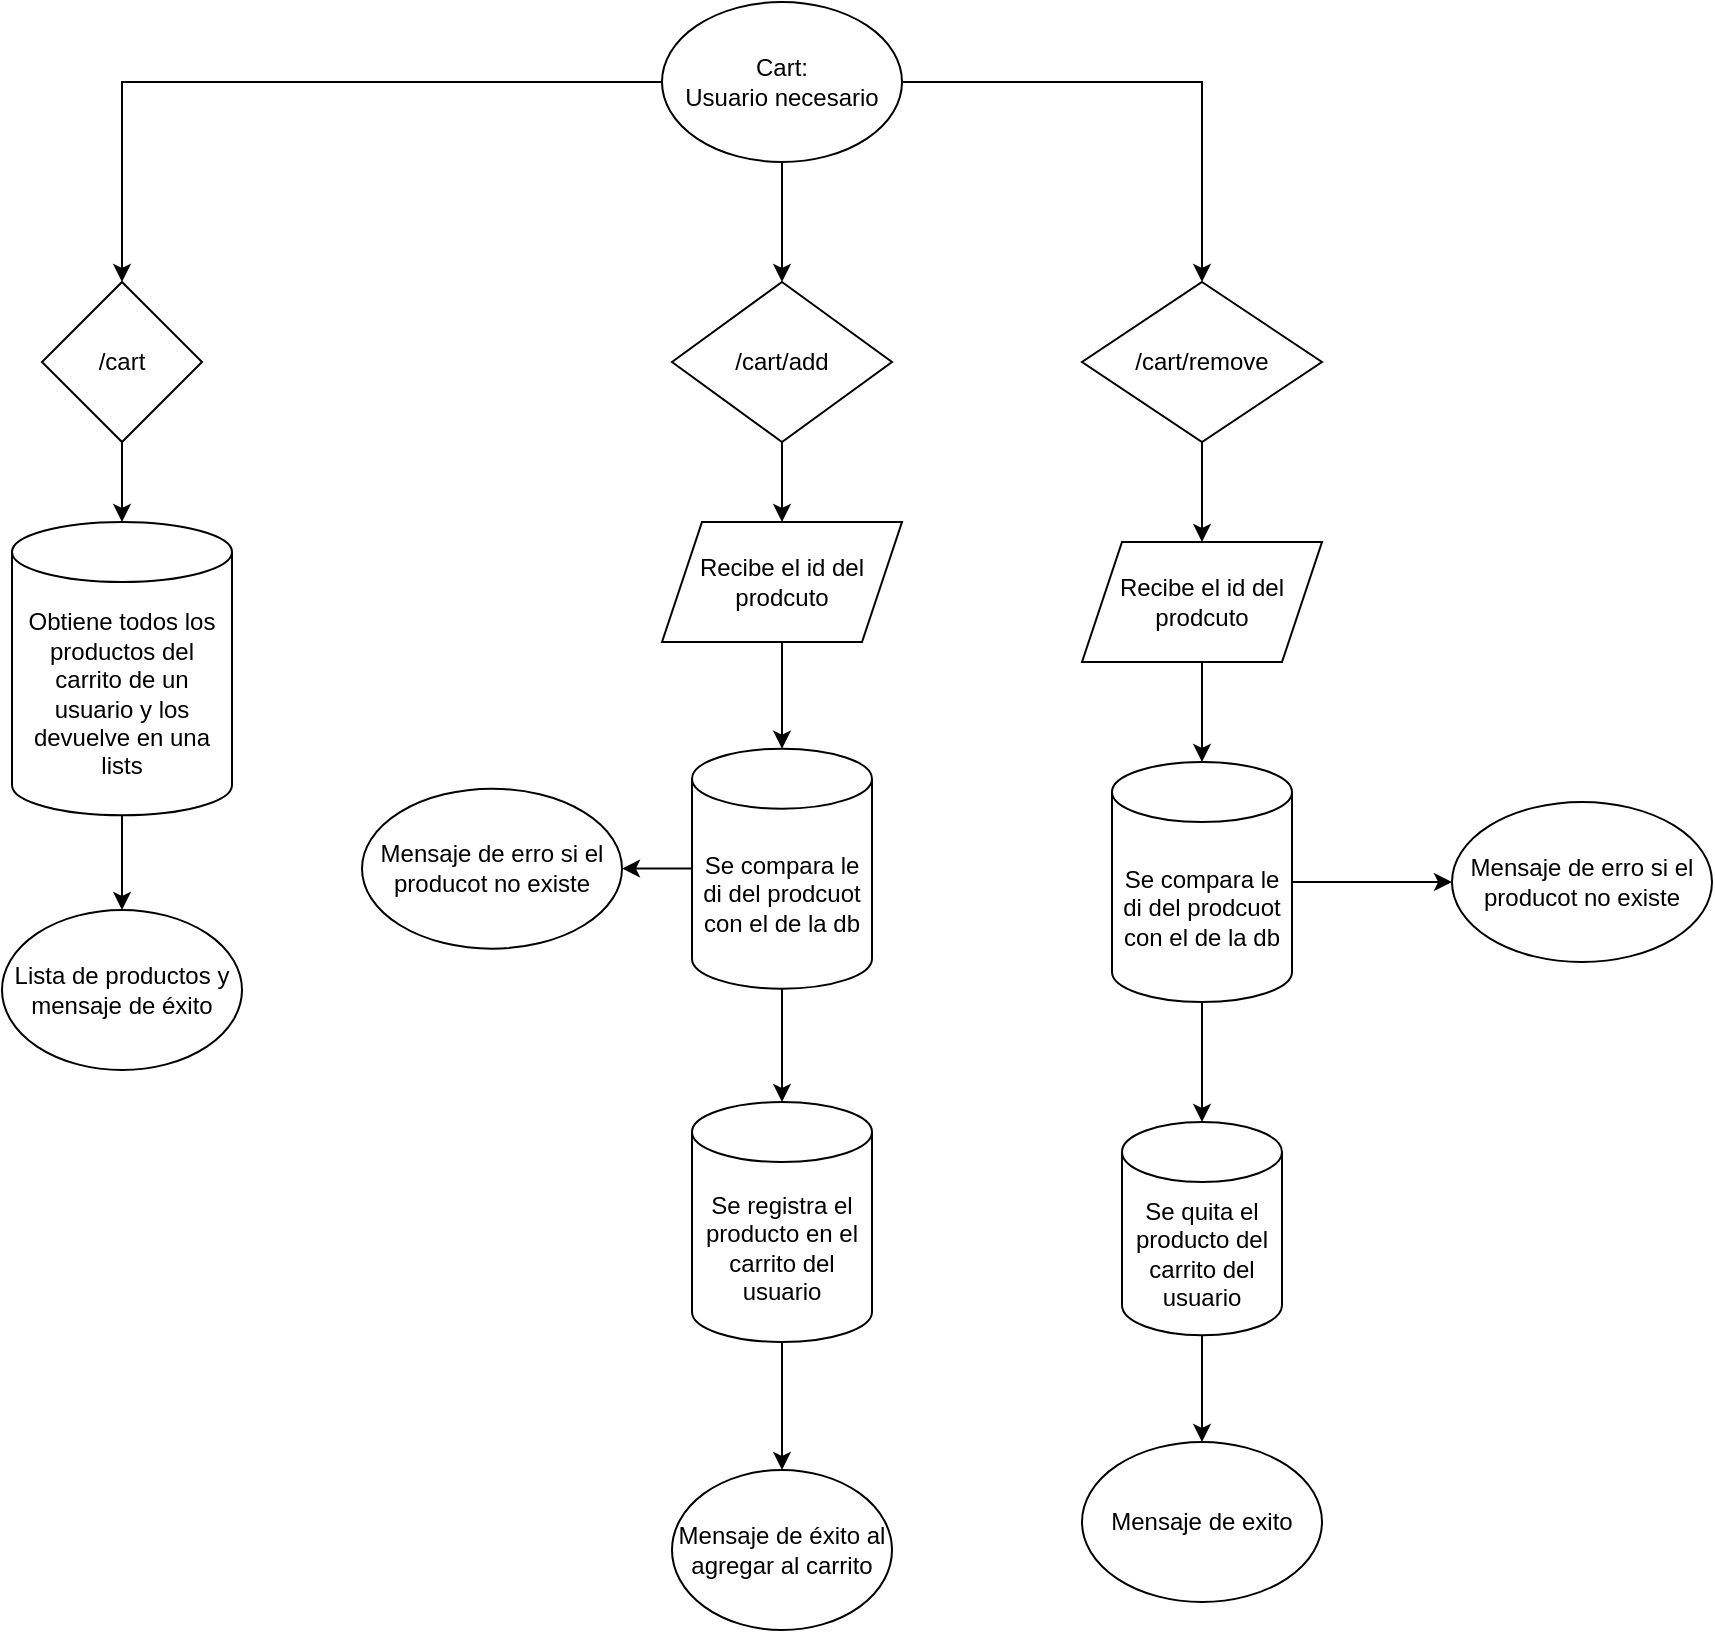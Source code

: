 <mxfile version="23.1.2" type="github">
  <diagram name="Página-1" id="KKtQSefD46v40jvdSGDt">
    <mxGraphModel dx="1793" dy="933" grid="1" gridSize="10" guides="1" tooltips="1" connect="1" arrows="1" fold="1" page="1" pageScale="1" pageWidth="827" pageHeight="1169" math="0" shadow="0">
      <root>
        <mxCell id="0" />
        <mxCell id="1" parent="0" />
        <mxCell id="AfKhKvtiDdmhYFXLzOQa-8" value="" style="edgeStyle=orthogonalEdgeStyle;rounded=0;orthogonalLoop=1;jettySize=auto;html=1;" edge="1" parent="1" source="AfKhKvtiDdmhYFXLzOQa-1" target="AfKhKvtiDdmhYFXLzOQa-5">
          <mxGeometry relative="1" as="geometry" />
        </mxCell>
        <mxCell id="AfKhKvtiDdmhYFXLzOQa-9" style="edgeStyle=orthogonalEdgeStyle;rounded=0;orthogonalLoop=1;jettySize=auto;html=1;" edge="1" parent="1" source="AfKhKvtiDdmhYFXLzOQa-1" target="AfKhKvtiDdmhYFXLzOQa-4">
          <mxGeometry relative="1" as="geometry" />
        </mxCell>
        <mxCell id="AfKhKvtiDdmhYFXLzOQa-10" style="edgeStyle=orthogonalEdgeStyle;rounded=0;orthogonalLoop=1;jettySize=auto;html=1;entryX=0.5;entryY=0;entryDx=0;entryDy=0;" edge="1" parent="1" source="AfKhKvtiDdmhYFXLzOQa-1" target="AfKhKvtiDdmhYFXLzOQa-6">
          <mxGeometry relative="1" as="geometry" />
        </mxCell>
        <mxCell id="AfKhKvtiDdmhYFXLzOQa-1" value="Cart:&lt;br&gt;Usuario necesario" style="ellipse;whiteSpace=wrap;html=1;" vertex="1" parent="1">
          <mxGeometry x="370" y="50" width="120" height="80" as="geometry" />
        </mxCell>
        <mxCell id="AfKhKvtiDdmhYFXLzOQa-13" value="" style="edgeStyle=orthogonalEdgeStyle;rounded=0;orthogonalLoop=1;jettySize=auto;html=1;" edge="1" parent="1" source="AfKhKvtiDdmhYFXLzOQa-4" target="AfKhKvtiDdmhYFXLzOQa-12">
          <mxGeometry relative="1" as="geometry" />
        </mxCell>
        <mxCell id="AfKhKvtiDdmhYFXLzOQa-4" value="/cart" style="rhombus;whiteSpace=wrap;html=1;" vertex="1" parent="1">
          <mxGeometry x="60" y="190" width="80" height="80" as="geometry" />
        </mxCell>
        <mxCell id="AfKhKvtiDdmhYFXLzOQa-20" value="" style="edgeStyle=orthogonalEdgeStyle;rounded=0;orthogonalLoop=1;jettySize=auto;html=1;" edge="1" parent="1" source="AfKhKvtiDdmhYFXLzOQa-5" target="AfKhKvtiDdmhYFXLzOQa-15">
          <mxGeometry relative="1" as="geometry" />
        </mxCell>
        <mxCell id="AfKhKvtiDdmhYFXLzOQa-5" value="/cart/add" style="rhombus;whiteSpace=wrap;html=1;" vertex="1" parent="1">
          <mxGeometry x="375" y="190" width="110" height="80" as="geometry" />
        </mxCell>
        <mxCell id="AfKhKvtiDdmhYFXLzOQa-22" value="" style="edgeStyle=orthogonalEdgeStyle;rounded=0;orthogonalLoop=1;jettySize=auto;html=1;" edge="1" parent="1" source="AfKhKvtiDdmhYFXLzOQa-6" target="AfKhKvtiDdmhYFXLzOQa-21">
          <mxGeometry relative="1" as="geometry" />
        </mxCell>
        <mxCell id="AfKhKvtiDdmhYFXLzOQa-6" value="/cart/remove" style="rhombus;whiteSpace=wrap;html=1;" vertex="1" parent="1">
          <mxGeometry x="580" y="190" width="120" height="80" as="geometry" />
        </mxCell>
        <mxCell id="AfKhKvtiDdmhYFXLzOQa-11" value="Lista de productos y mensaje de éxito" style="ellipse;whiteSpace=wrap;html=1;" vertex="1" parent="1">
          <mxGeometry x="40" y="504" width="120" height="80" as="geometry" />
        </mxCell>
        <mxCell id="AfKhKvtiDdmhYFXLzOQa-14" value="" style="edgeStyle=orthogonalEdgeStyle;rounded=0;orthogonalLoop=1;jettySize=auto;html=1;" edge="1" parent="1" source="AfKhKvtiDdmhYFXLzOQa-12" target="AfKhKvtiDdmhYFXLzOQa-11">
          <mxGeometry relative="1" as="geometry" />
        </mxCell>
        <mxCell id="AfKhKvtiDdmhYFXLzOQa-12" value="Obtiene todos los productos del carrito de un usuario y los devuelve en una lists" style="shape=cylinder3;whiteSpace=wrap;html=1;boundedLbl=1;backgroundOutline=1;size=15;" vertex="1" parent="1">
          <mxGeometry x="45" y="310" width="110" height="146.67" as="geometry" />
        </mxCell>
        <mxCell id="AfKhKvtiDdmhYFXLzOQa-29" value="" style="edgeStyle=orthogonalEdgeStyle;rounded=0;orthogonalLoop=1;jettySize=auto;html=1;" edge="1" parent="1" source="AfKhKvtiDdmhYFXLzOQa-15" target="AfKhKvtiDdmhYFXLzOQa-28">
          <mxGeometry relative="1" as="geometry" />
        </mxCell>
        <mxCell id="AfKhKvtiDdmhYFXLzOQa-15" value="Recibe el id del prodcuto" style="shape=parallelogram;perimeter=parallelogramPerimeter;whiteSpace=wrap;html=1;fixedSize=1;" vertex="1" parent="1">
          <mxGeometry x="370" y="310" width="120" height="60" as="geometry" />
        </mxCell>
        <mxCell id="AfKhKvtiDdmhYFXLzOQa-19" value="" style="edgeStyle=orthogonalEdgeStyle;rounded=0;orthogonalLoop=1;jettySize=auto;html=1;" edge="1" parent="1" source="AfKhKvtiDdmhYFXLzOQa-16" target="AfKhKvtiDdmhYFXLzOQa-18">
          <mxGeometry relative="1" as="geometry" />
        </mxCell>
        <mxCell id="AfKhKvtiDdmhYFXLzOQa-16" value="Se registra el producto en el carrito del usuario" style="shape=cylinder3;whiteSpace=wrap;html=1;boundedLbl=1;backgroundOutline=1;size=15;" vertex="1" parent="1">
          <mxGeometry x="385" y="600" width="90" height="120" as="geometry" />
        </mxCell>
        <mxCell id="AfKhKvtiDdmhYFXLzOQa-18" value="Mensaje de éxito al agregar al carrito" style="ellipse;whiteSpace=wrap;html=1;" vertex="1" parent="1">
          <mxGeometry x="375" y="784" width="110" height="80" as="geometry" />
        </mxCell>
        <mxCell id="AfKhKvtiDdmhYFXLzOQa-36" value="" style="edgeStyle=orthogonalEdgeStyle;rounded=0;orthogonalLoop=1;jettySize=auto;html=1;" edge="1" parent="1" source="AfKhKvtiDdmhYFXLzOQa-21" target="AfKhKvtiDdmhYFXLzOQa-34">
          <mxGeometry relative="1" as="geometry" />
        </mxCell>
        <mxCell id="AfKhKvtiDdmhYFXLzOQa-21" value="Recibe el id del prodcuto" style="shape=parallelogram;perimeter=parallelogramPerimeter;whiteSpace=wrap;html=1;fixedSize=1;" vertex="1" parent="1">
          <mxGeometry x="580" y="320" width="120" height="60" as="geometry" />
        </mxCell>
        <mxCell id="AfKhKvtiDdmhYFXLzOQa-26" value="" style="edgeStyle=orthogonalEdgeStyle;rounded=0;orthogonalLoop=1;jettySize=auto;html=1;" edge="1" parent="1" source="AfKhKvtiDdmhYFXLzOQa-23" target="AfKhKvtiDdmhYFXLzOQa-25">
          <mxGeometry relative="1" as="geometry" />
        </mxCell>
        <mxCell id="AfKhKvtiDdmhYFXLzOQa-23" value="Se quita el producto del carrito del usuario" style="shape=cylinder3;whiteSpace=wrap;html=1;boundedLbl=1;backgroundOutline=1;size=15;" vertex="1" parent="1">
          <mxGeometry x="600" y="610" width="80" height="106.67" as="geometry" />
        </mxCell>
        <mxCell id="AfKhKvtiDdmhYFXLzOQa-25" value="Mensaje de exito" style="ellipse;whiteSpace=wrap;html=1;" vertex="1" parent="1">
          <mxGeometry x="580" y="770" width="120" height="80" as="geometry" />
        </mxCell>
        <mxCell id="AfKhKvtiDdmhYFXLzOQa-30" value="" style="edgeStyle=orthogonalEdgeStyle;rounded=0;orthogonalLoop=1;jettySize=auto;html=1;" edge="1" parent="1" source="AfKhKvtiDdmhYFXLzOQa-28" target="AfKhKvtiDdmhYFXLzOQa-16">
          <mxGeometry relative="1" as="geometry" />
        </mxCell>
        <mxCell id="AfKhKvtiDdmhYFXLzOQa-32" value="" style="edgeStyle=orthogonalEdgeStyle;rounded=0;orthogonalLoop=1;jettySize=auto;html=1;" edge="1" parent="1" source="AfKhKvtiDdmhYFXLzOQa-28" target="AfKhKvtiDdmhYFXLzOQa-31">
          <mxGeometry relative="1" as="geometry" />
        </mxCell>
        <mxCell id="AfKhKvtiDdmhYFXLzOQa-28" value="Se compara le di del prodcuot con el de la db" style="shape=cylinder3;whiteSpace=wrap;html=1;boundedLbl=1;backgroundOutline=1;size=15;" vertex="1" parent="1">
          <mxGeometry x="385" y="423.34" width="90" height="120" as="geometry" />
        </mxCell>
        <mxCell id="AfKhKvtiDdmhYFXLzOQa-31" value="Mensaje de erro si el producot no existe" style="ellipse;whiteSpace=wrap;html=1;" vertex="1" parent="1">
          <mxGeometry x="220" y="443.34" width="130" height="80" as="geometry" />
        </mxCell>
        <mxCell id="AfKhKvtiDdmhYFXLzOQa-33" value="" style="edgeStyle=orthogonalEdgeStyle;rounded=0;orthogonalLoop=1;jettySize=auto;html=1;" edge="1" source="AfKhKvtiDdmhYFXLzOQa-34" target="AfKhKvtiDdmhYFXLzOQa-35" parent="1">
          <mxGeometry relative="1" as="geometry" />
        </mxCell>
        <mxCell id="AfKhKvtiDdmhYFXLzOQa-37" value="" style="edgeStyle=orthogonalEdgeStyle;rounded=0;orthogonalLoop=1;jettySize=auto;html=1;" edge="1" parent="1" source="AfKhKvtiDdmhYFXLzOQa-34" target="AfKhKvtiDdmhYFXLzOQa-23">
          <mxGeometry relative="1" as="geometry" />
        </mxCell>
        <mxCell id="AfKhKvtiDdmhYFXLzOQa-34" value="Se compara le di del prodcuot con el de la db" style="shape=cylinder3;whiteSpace=wrap;html=1;boundedLbl=1;backgroundOutline=1;size=15;" vertex="1" parent="1">
          <mxGeometry x="595" y="430" width="90" height="120" as="geometry" />
        </mxCell>
        <mxCell id="AfKhKvtiDdmhYFXLzOQa-35" value="Mensaje de erro si el producot no existe" style="ellipse;whiteSpace=wrap;html=1;" vertex="1" parent="1">
          <mxGeometry x="765" y="450" width="130" height="80" as="geometry" />
        </mxCell>
      </root>
    </mxGraphModel>
  </diagram>
</mxfile>

